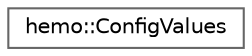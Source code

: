 digraph "Graphical Class Hierarchy"
{
 // LATEX_PDF_SIZE
  bgcolor="transparent";
  edge [fontname=Helvetica,fontsize=10,labelfontname=Helvetica,labelfontsize=10];
  node [fontname=Helvetica,fontsize=10,shape=box,height=0.2,width=0.4];
  rankdir="LR";
  Node0 [id="Node000000",label="hemo::ConfigValues",height=0.2,width=0.4,color="grey40", fillcolor="white", style="filled",URL="$structhemo_1_1ConfigValues.html",tooltip=" "];
}
